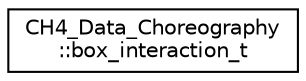 digraph "Graphical Class Hierarchy"
{
  edge [fontname="Helvetica",fontsize="10",labelfontname="Helvetica",labelfontsize="10"];
  node [fontname="Helvetica",fontsize="10",shape=record];
  rankdir="LR";
  Node0 [label="CH4_Data_Choreography\l::box_interaction_t",height=0.2,width=0.4,color="black", fillcolor="white", style="filled",URL="$classCH4__Data__Choreography_1_1box__interaction__t.html"];
}
